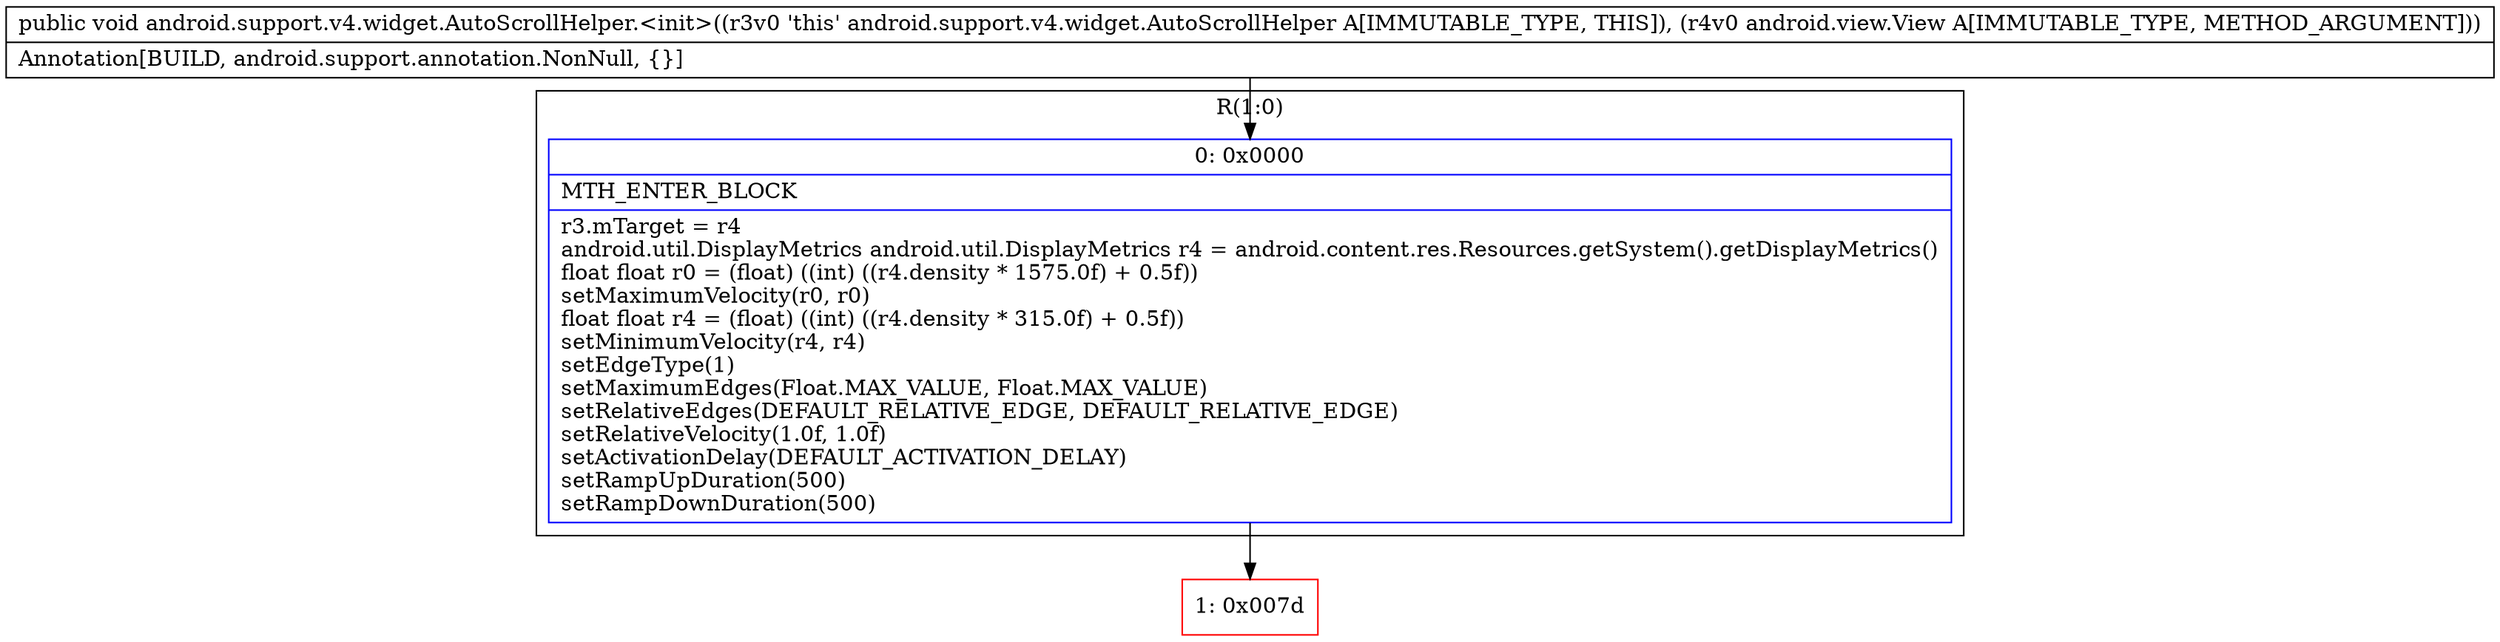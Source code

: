 digraph "CFG forandroid.support.v4.widget.AutoScrollHelper.\<init\>(Landroid\/view\/View;)V" {
subgraph cluster_Region_1404123944 {
label = "R(1:0)";
node [shape=record,color=blue];
Node_0 [shape=record,label="{0\:\ 0x0000|MTH_ENTER_BLOCK\l|r3.mTarget = r4\landroid.util.DisplayMetrics android.util.DisplayMetrics r4 = android.content.res.Resources.getSystem().getDisplayMetrics()\lfloat float r0 = (float) ((int) ((r4.density * 1575.0f) + 0.5f))\lsetMaximumVelocity(r0, r0)\lfloat float r4 = (float) ((int) ((r4.density * 315.0f) + 0.5f))\lsetMinimumVelocity(r4, r4)\lsetEdgeType(1)\lsetMaximumEdges(Float.MAX_VALUE, Float.MAX_VALUE)\lsetRelativeEdges(DEFAULT_RELATIVE_EDGE, DEFAULT_RELATIVE_EDGE)\lsetRelativeVelocity(1.0f, 1.0f)\lsetActivationDelay(DEFAULT_ACTIVATION_DELAY)\lsetRampUpDuration(500)\lsetRampDownDuration(500)\l}"];
}
Node_1 [shape=record,color=red,label="{1\:\ 0x007d}"];
MethodNode[shape=record,label="{public void android.support.v4.widget.AutoScrollHelper.\<init\>((r3v0 'this' android.support.v4.widget.AutoScrollHelper A[IMMUTABLE_TYPE, THIS]), (r4v0 android.view.View A[IMMUTABLE_TYPE, METHOD_ARGUMENT]))  | Annotation[BUILD, android.support.annotation.NonNull, \{\}]\l}"];
MethodNode -> Node_0;
Node_0 -> Node_1;
}

